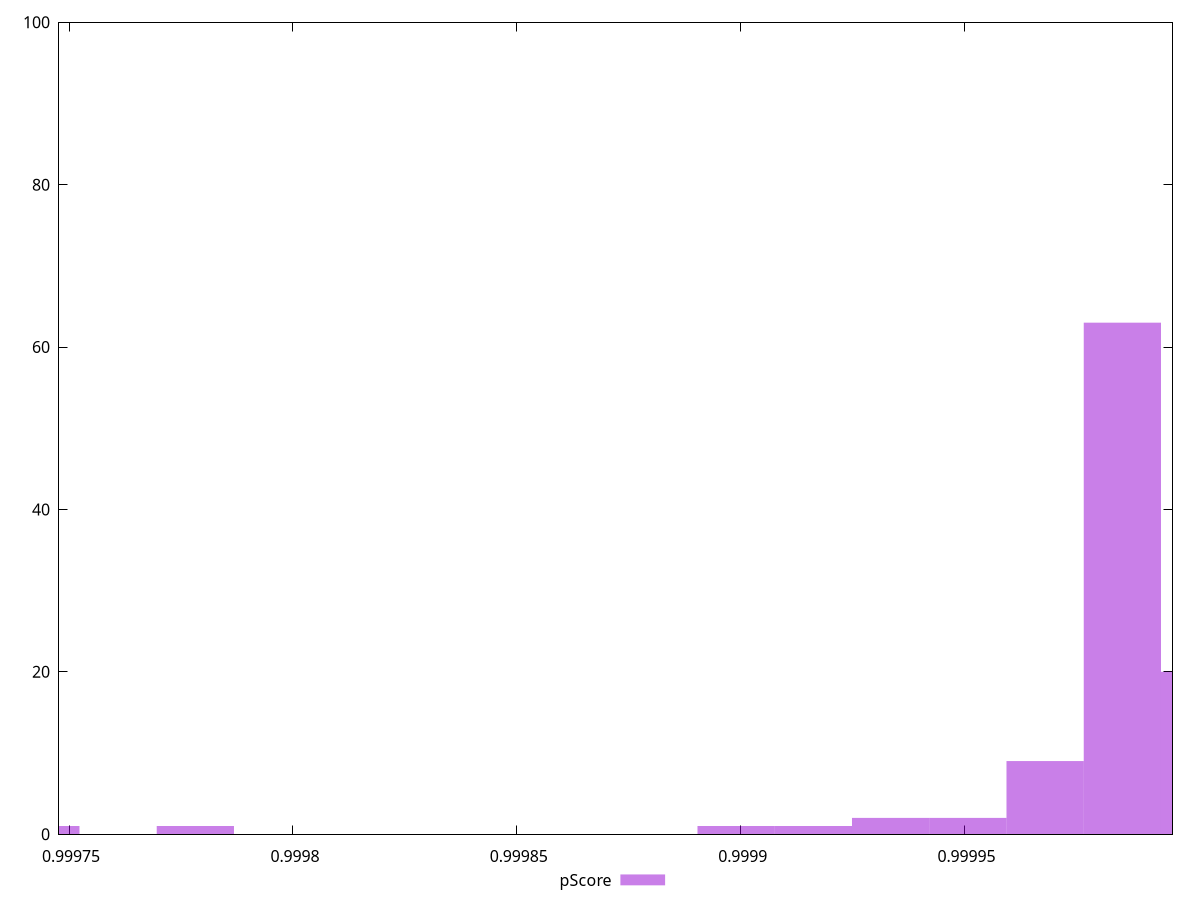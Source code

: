 reset

$pScore <<EOF
0.9999852536836867 63
1.0000025081958717 20
0.9999507446593167 2
0.9999334901471316 2
0.9999679991715017 9
0.9999162356349466 1
0.9998989811227615 1
0.9997436905130962 1
0.9997781995374663 1
EOF

set key outside below
set boxwidth 0.00001725451218503471
set xrange [0.9997477447232883:0.9999964497433138]
set yrange [0:100]
set trange [0:100]
set style fill transparent solid 0.5 noborder
set terminal svg size 640, 490 enhanced background rgb 'white'
set output "report_00009_2021-02-08T22-37-41.559Z/bootup-time/samples/pages+cached+noadtech+nomedia+nocss/pScore/histogram.svg"

plot $pScore title "pScore" with boxes

reset
